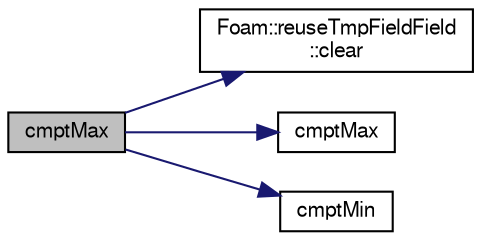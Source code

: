 digraph "cmptMax"
{
  bgcolor="transparent";
  edge [fontname="FreeSans",fontsize="10",labelfontname="FreeSans",labelfontsize="10"];
  node [fontname="FreeSans",fontsize="10",shape=record];
  rankdir="LR";
  Node64639 [label="cmptMax",height=0.2,width=0.4,color="black", fillcolor="grey75", style="filled", fontcolor="black"];
  Node64639 -> Node64640 [color="midnightblue",fontsize="10",style="solid",fontname="FreeSans"];
  Node64640 [label="Foam::reuseTmpFieldField\l::clear",height=0.2,width=0.4,color="black",URL="$a26426.html#a2bd1992336e2c45d6656ab33bad6f9d7"];
  Node64639 -> Node64641 [color="midnightblue",fontsize="10",style="solid",fontname="FreeSans"];
  Node64641 [label="cmptMax",height=0.2,width=0.4,color="black",URL="$a21124.html#ab0e593317f8c0ebd299809089f27b307"];
  Node64639 -> Node64642 [color="midnightblue",fontsize="10",style="solid",fontname="FreeSans"];
  Node64642 [label="cmptMin",height=0.2,width=0.4,color="black",URL="$a21124.html#a4b2a4d10cca98cdf1b0f9667b5d8d556"];
}
